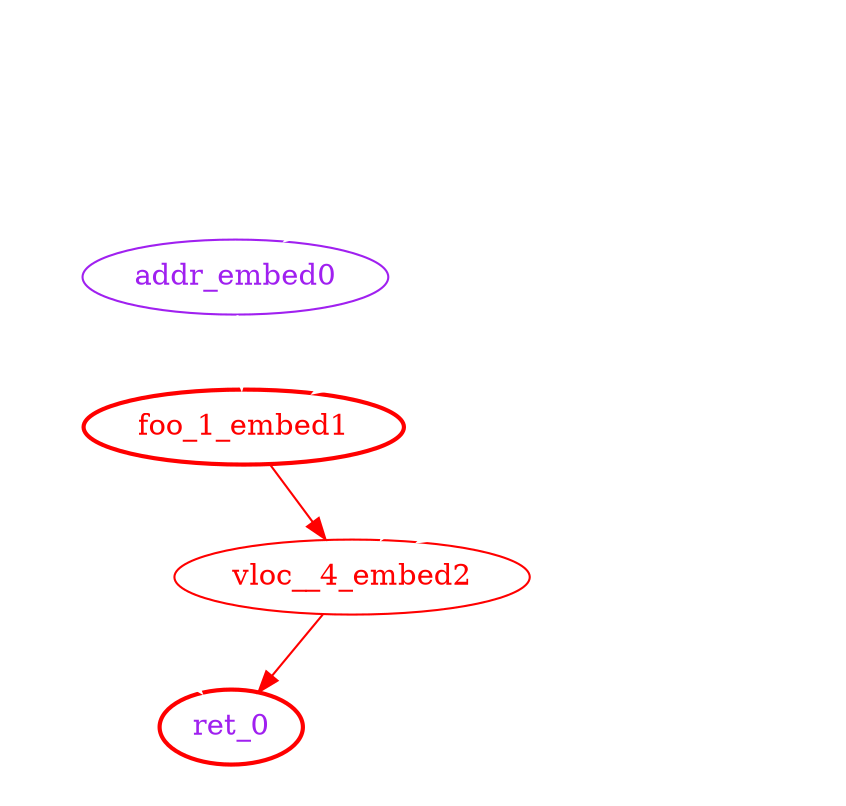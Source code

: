 digraph {
    bgcolor="transparent";
    color="white";
    fontcolor="white";
    node                [color="white", fontcolor="white"];
    edge                [color="white", fontcolor="white"];

    subgraph cluster_0 {
        ret_0 [color=red, fontcolor=purple, style=bold];
        addr_embed0 [color=purple, fontcolor=purple];
        foo_1_embed1 [color=red, fontcolor=red, style=bold];
        vloc__4_embed2 [color=red, fontcolor=red];
        
		label = "!!main";
        "!!block_0" -> zero;
        "!!block_0" -> ret_0;
        "!!block_0" -> foo_1_embed1;
        "!!block_0" -> foo_0_embed3;
        "!!block_0" -> vloc__4_embed2;
        "!!block_0" -> addr_embed0;
        addr_embed0 -> foo_1_embed1;
        foo_1_embed1 -> vloc__4_embed2 [color=red];
        foo_0_embed3 -> vloc__4_embed2;
        vloc__4_embed2 -> ret_0 [color=red];
	}
}
